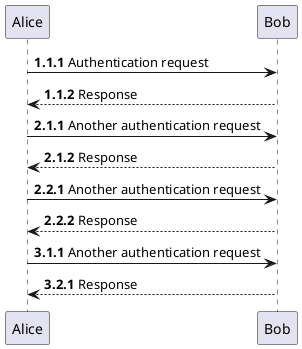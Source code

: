 @startuml "buying"
autonumber 1.1.1
Alice -> Bob: Authentication request
Bob --> Alice: Response

autonumber inc A
'Now we have 2.1.1
Alice -> Bob: Another authentication request
Bob --> Alice: Response

autonumber inc B
'Now we have 2.2.1
Alice -> Bob: Another authentication request
Bob --> Alice: Response

autonumber inc A
'Now we have 3.1.1
Alice -> Bob: Another authentication request
autonumber inc B
'Now we have 3.2.1
Bob --> Alice: Response
@enduml
